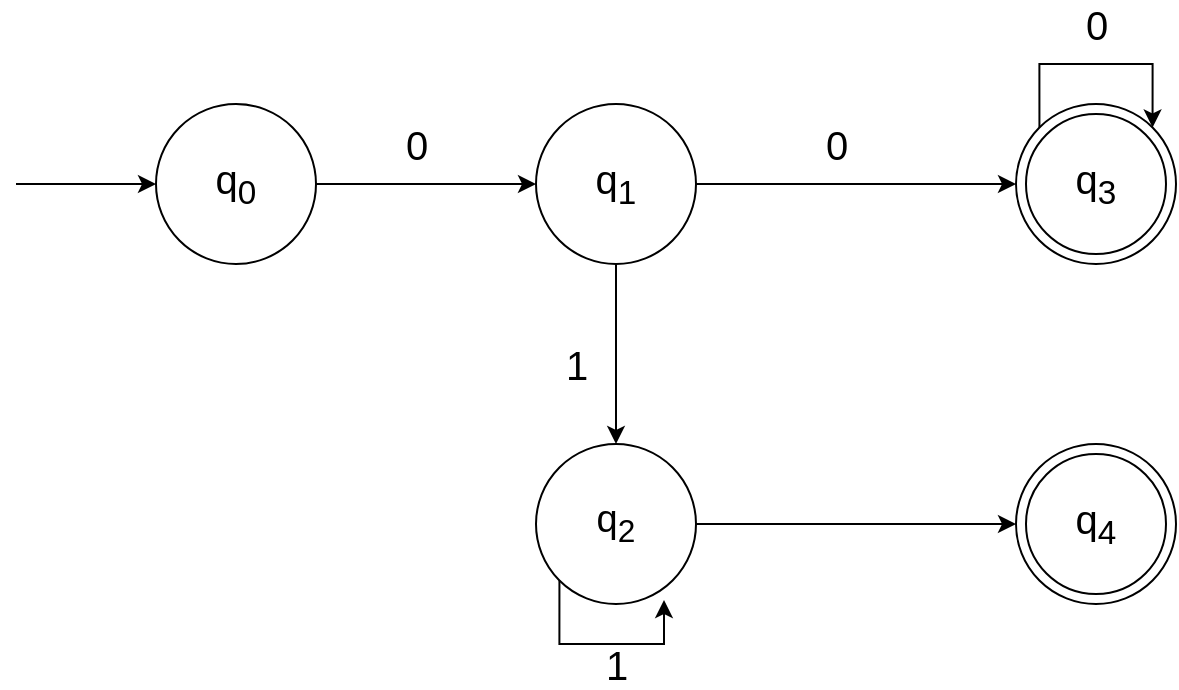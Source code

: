 <mxfile version="14.6.6" type="device"><diagram id="YslsJnAOzx9v4gisN3NX" name="Page-1"><mxGraphModel dx="868" dy="479" grid="1" gridSize="10" guides="1" tooltips="1" connect="1" arrows="1" fold="1" page="1" pageScale="1" pageWidth="827" pageHeight="1169" math="0" shadow="0"><root><mxCell id="0"/><mxCell id="1" parent="0"/><mxCell id="L9LZAXb2AyZs1m9DYrVo-4" style="edgeStyle=orthogonalEdgeStyle;rounded=0;orthogonalLoop=1;jettySize=auto;html=1;exitX=1;exitY=0.5;exitDx=0;exitDy=0;entryX=0;entryY=0.5;entryDx=0;entryDy=0;" edge="1" parent="1" source="L9LZAXb2AyZs1m9DYrVo-1" target="L9LZAXb2AyZs1m9DYrVo-3"><mxGeometry relative="1" as="geometry"/></mxCell><mxCell id="L9LZAXb2AyZs1m9DYrVo-1" value="&lt;font style=&quot;font-size: 20px&quot;&gt;q&lt;sub&gt;0&lt;/sub&gt;&lt;/font&gt;" style="ellipse;whiteSpace=wrap;html=1;aspect=fixed;" vertex="1" parent="1"><mxGeometry x="90" y="90" width="80" height="80" as="geometry"/></mxCell><mxCell id="L9LZAXb2AyZs1m9DYrVo-2" value="" style="endArrow=classic;html=1;entryX=0;entryY=0.5;entryDx=0;entryDy=0;" edge="1" parent="1" target="L9LZAXb2AyZs1m9DYrVo-1"><mxGeometry width="50" height="50" relative="1" as="geometry"><mxPoint x="20" y="130" as="sourcePoint"/><mxPoint x="440" y="220" as="targetPoint"/></mxGeometry></mxCell><mxCell id="L9LZAXb2AyZs1m9DYrVo-7" style="edgeStyle=orthogonalEdgeStyle;rounded=0;orthogonalLoop=1;jettySize=auto;html=1;exitX=0.5;exitY=1;exitDx=0;exitDy=0;entryX=0.5;entryY=0;entryDx=0;entryDy=0;" edge="1" parent="1" source="L9LZAXb2AyZs1m9DYrVo-3" target="L9LZAXb2AyZs1m9DYrVo-6"><mxGeometry relative="1" as="geometry"/></mxCell><mxCell id="L9LZAXb2AyZs1m9DYrVo-13" style="edgeStyle=orthogonalEdgeStyle;rounded=0;orthogonalLoop=1;jettySize=auto;html=1;exitX=1;exitY=0.5;exitDx=0;exitDy=0;entryX=0;entryY=0.5;entryDx=0;entryDy=0;" edge="1" parent="1" source="L9LZAXb2AyZs1m9DYrVo-3" target="L9LZAXb2AyZs1m9DYrVo-11"><mxGeometry relative="1" as="geometry"/></mxCell><mxCell id="L9LZAXb2AyZs1m9DYrVo-3" value="&lt;font style=&quot;font-size: 20px&quot;&gt;q&lt;sub&gt;1&lt;/sub&gt;&lt;/font&gt;" style="ellipse;whiteSpace=wrap;html=1;aspect=fixed;" vertex="1" parent="1"><mxGeometry x="280" y="90" width="80" height="80" as="geometry"/></mxCell><mxCell id="L9LZAXb2AyZs1m9DYrVo-5" value="&lt;font style=&quot;font-size: 20px&quot;&gt;0&lt;/font&gt;" style="text;html=1;align=center;verticalAlign=middle;resizable=0;points=[];autosize=1;strokeColor=none;" vertex="1" parent="1"><mxGeometry x="205" y="100" width="30" height="20" as="geometry"/></mxCell><mxCell id="L9LZAXb2AyZs1m9DYrVo-19" style="edgeStyle=orthogonalEdgeStyle;rounded=0;orthogonalLoop=1;jettySize=auto;html=1;exitX=1;exitY=0.5;exitDx=0;exitDy=0;entryX=0;entryY=0.5;entryDx=0;entryDy=0;" edge="1" parent="1" source="L9LZAXb2AyZs1m9DYrVo-6" target="L9LZAXb2AyZs1m9DYrVo-17"><mxGeometry relative="1" as="geometry"/></mxCell><mxCell id="L9LZAXb2AyZs1m9DYrVo-6" value="&lt;font style=&quot;font-size: 19px&quot;&gt;q&lt;sub&gt;2&lt;/sub&gt;&lt;/font&gt;" style="ellipse;whiteSpace=wrap;html=1;aspect=fixed;" vertex="1" parent="1"><mxGeometry x="280" y="260" width="80" height="80" as="geometry"/></mxCell><mxCell id="L9LZAXb2AyZs1m9DYrVo-8" value="&lt;font style=&quot;font-size: 20px&quot;&gt;1&lt;/font&gt;" style="text;html=1;align=center;verticalAlign=middle;resizable=0;points=[];autosize=1;strokeColor=none;" vertex="1" parent="1"><mxGeometry x="285" y="210" width="30" height="20" as="geometry"/></mxCell><mxCell id="L9LZAXb2AyZs1m9DYrVo-9" style="edgeStyle=orthogonalEdgeStyle;rounded=0;orthogonalLoop=1;jettySize=auto;html=1;exitX=0;exitY=1;exitDx=0;exitDy=0;entryX=0.8;entryY=0.975;entryDx=0;entryDy=0;entryPerimeter=0;" edge="1" parent="1" source="L9LZAXb2AyZs1m9DYrVo-6" target="L9LZAXb2AyZs1m9DYrVo-6"><mxGeometry relative="1" as="geometry"><Array as="points"><mxPoint x="292" y="360"/><mxPoint x="344" y="360"/></Array></mxGeometry></mxCell><mxCell id="L9LZAXb2AyZs1m9DYrVo-10" value="&lt;font style=&quot;font-size: 20px&quot;&gt;1&lt;/font&gt;" style="text;html=1;align=center;verticalAlign=middle;resizable=0;points=[];autosize=1;strokeColor=none;" vertex="1" parent="1"><mxGeometry x="305" y="360" width="30" height="20" as="geometry"/></mxCell><mxCell id="L9LZAXb2AyZs1m9DYrVo-11" value="" style="ellipse;whiteSpace=wrap;html=1;aspect=fixed;" vertex="1" parent="1"><mxGeometry x="520" y="90" width="80" height="80" as="geometry"/></mxCell><mxCell id="L9LZAXb2AyZs1m9DYrVo-12" value="&lt;font style=&quot;font-size: 20px&quot;&gt;q&lt;sub&gt;3&lt;/sub&gt;&lt;/font&gt;" style="ellipse;whiteSpace=wrap;html=1;aspect=fixed;fillColor=none;" vertex="1" parent="1"><mxGeometry x="525" y="95" width="70" height="70" as="geometry"/></mxCell><mxCell id="L9LZAXb2AyZs1m9DYrVo-14" style="edgeStyle=orthogonalEdgeStyle;rounded=0;orthogonalLoop=1;jettySize=auto;html=1;exitX=0;exitY=0;exitDx=0;exitDy=0;entryX=1;entryY=0;entryDx=0;entryDy=0;" edge="1" parent="1" source="L9LZAXb2AyZs1m9DYrVo-11" target="L9LZAXb2AyZs1m9DYrVo-11"><mxGeometry relative="1" as="geometry"><Array as="points"><mxPoint x="532" y="70"/><mxPoint x="588" y="70"/></Array></mxGeometry></mxCell><mxCell id="L9LZAXb2AyZs1m9DYrVo-15" value="&lt;font style=&quot;font-size: 20px&quot;&gt;0&lt;/font&gt;" style="text;html=1;align=center;verticalAlign=middle;resizable=0;points=[];autosize=1;strokeColor=none;" vertex="1" parent="1"><mxGeometry x="545" y="40" width="30" height="20" as="geometry"/></mxCell><mxCell id="L9LZAXb2AyZs1m9DYrVo-17" value="" style="ellipse;whiteSpace=wrap;html=1;aspect=fixed;fillColor=none;" vertex="1" parent="1"><mxGeometry x="520" y="260" width="80" height="80" as="geometry"/></mxCell><mxCell id="L9LZAXb2AyZs1m9DYrVo-18" value="&lt;font style=&quot;font-size: 20px&quot;&gt;q&lt;sub&gt;4&lt;/sub&gt;&lt;/font&gt;" style="ellipse;whiteSpace=wrap;html=1;aspect=fixed;fillColor=none;" vertex="1" parent="1"><mxGeometry x="525" y="265" width="70" height="70" as="geometry"/></mxCell><mxCell id="L9LZAXb2AyZs1m9DYrVo-20" value="&lt;font style=&quot;font-size: 20px&quot;&gt;0&lt;/font&gt;" style="text;html=1;align=center;verticalAlign=middle;resizable=0;points=[];autosize=1;strokeColor=none;" vertex="1" parent="1"><mxGeometry x="415" y="100" width="30" height="20" as="geometry"/></mxCell></root></mxGraphModel></diagram></mxfile>